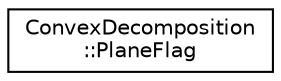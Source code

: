 digraph "Graphical Class Hierarchy"
{
  edge [fontname="Helvetica",fontsize="10",labelfontname="Helvetica",labelfontsize="10"];
  node [fontname="Helvetica",fontsize="10",shape=record];
  rankdir="LR";
  Node1 [label="ConvexDecomposition\l::PlaneFlag",height=0.2,width=0.4,color="black", fillcolor="white", style="filled",URL="$class_convex_decomposition_1_1_plane_flag.html"];
}
